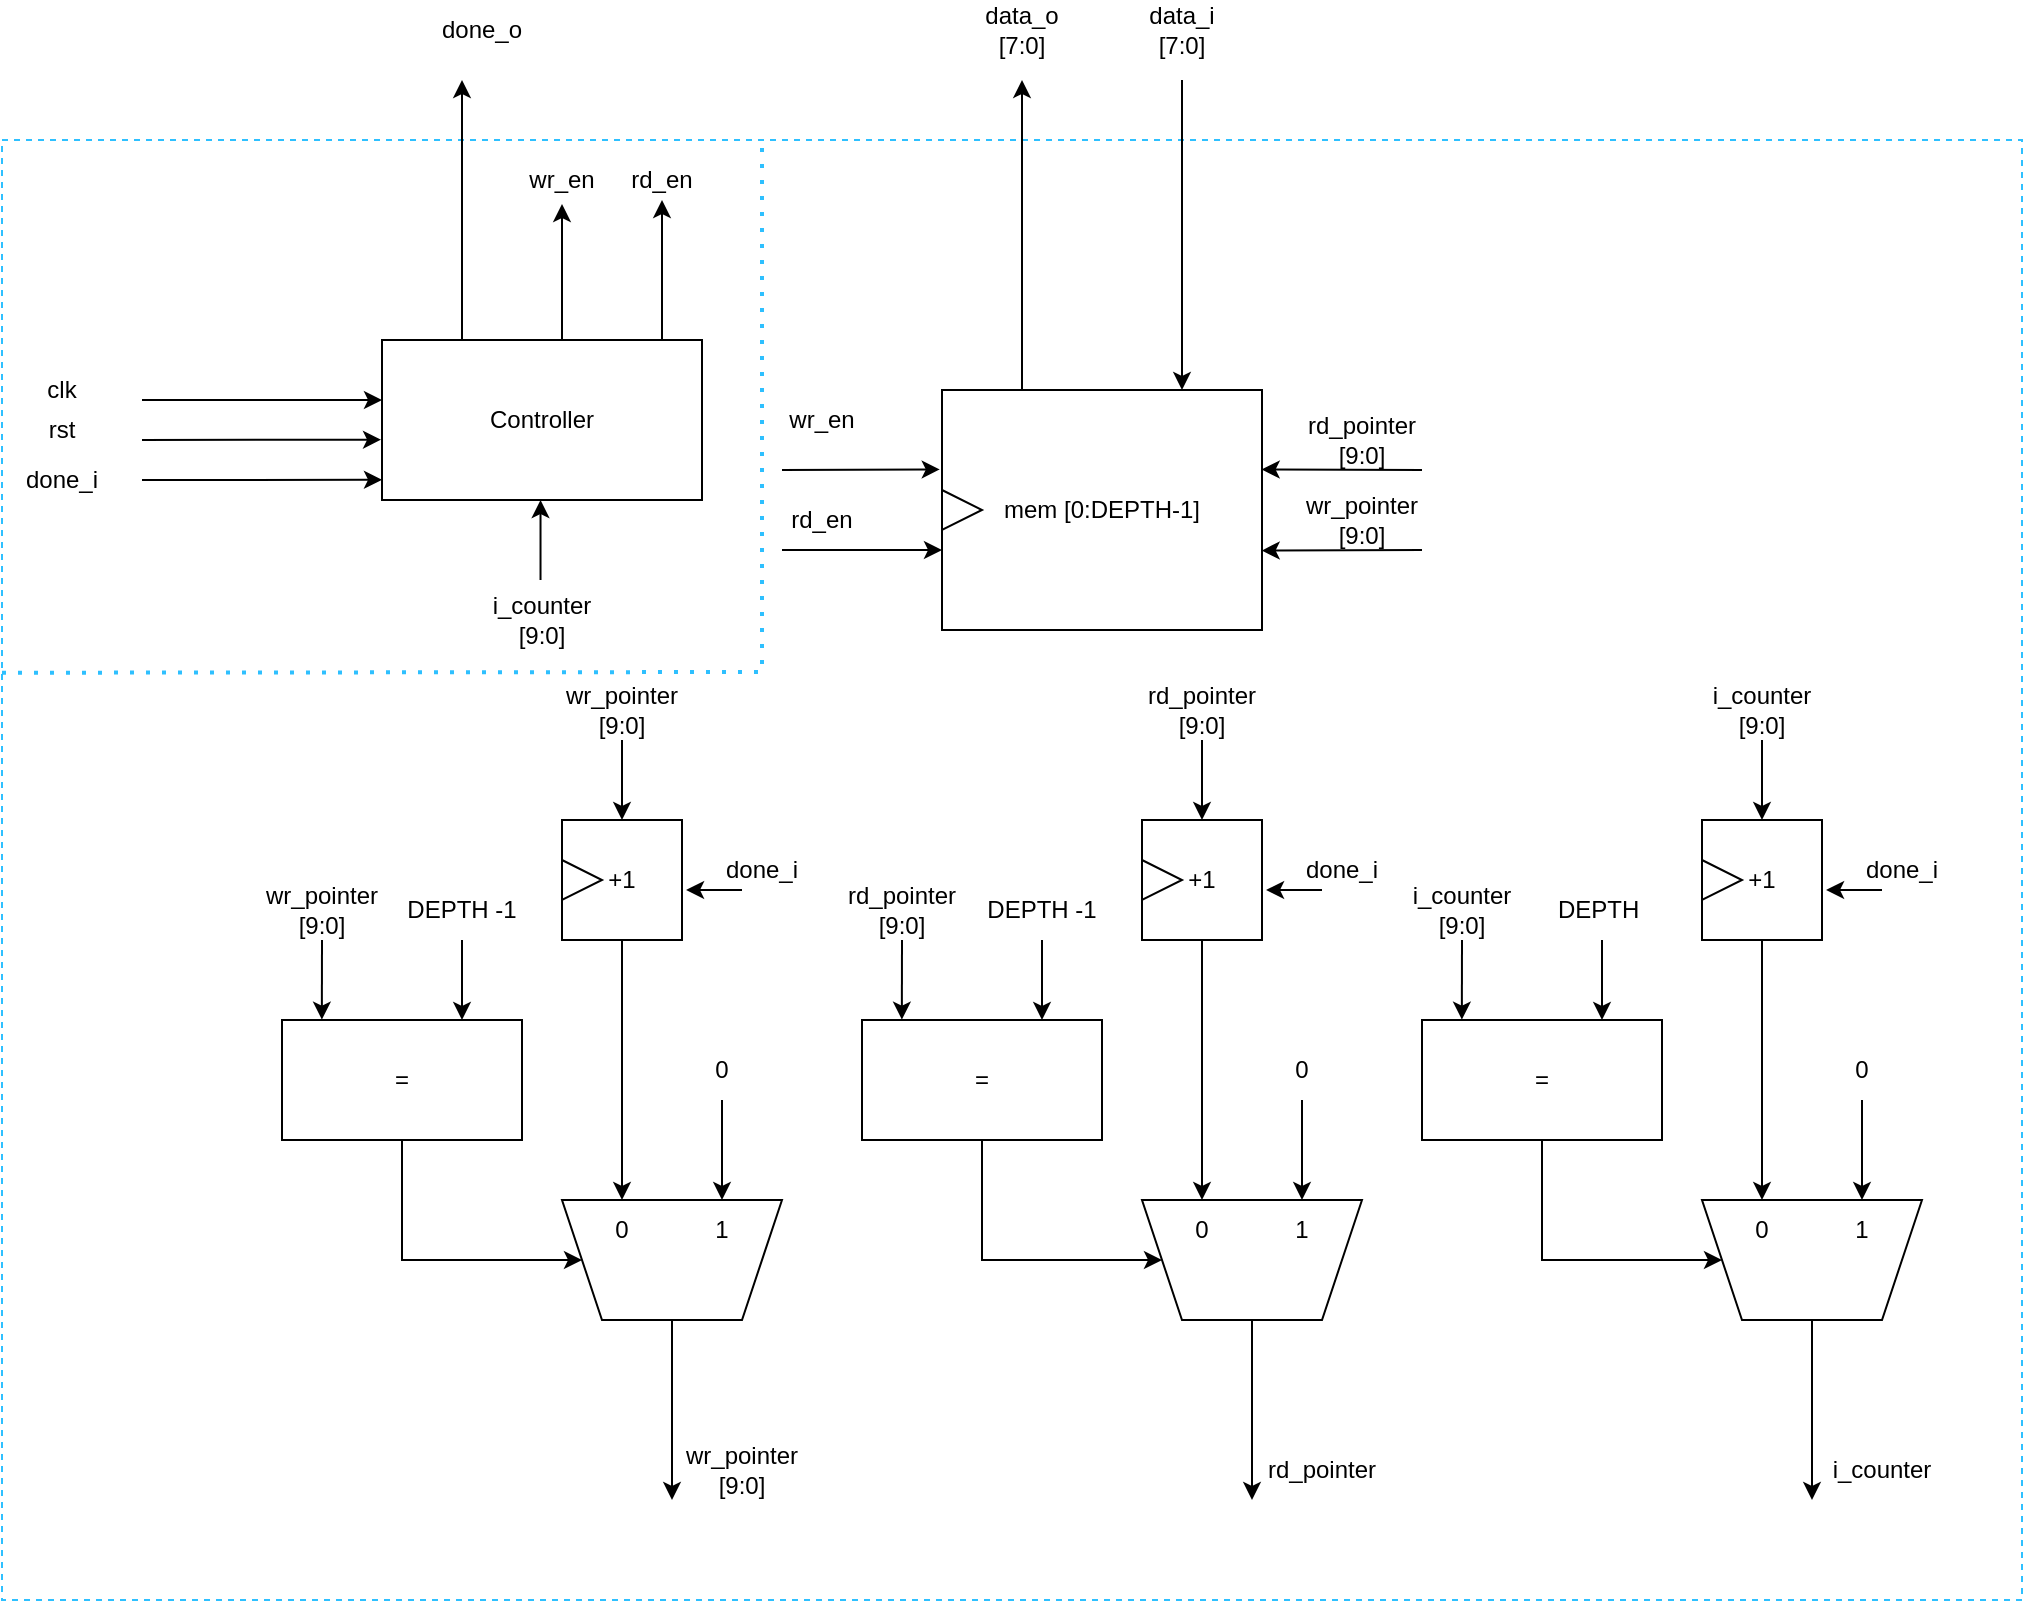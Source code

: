 <mxfile version="25.0.0">
  <diagram name="Page-1" id="U95p6Cpx4X8_NTuBjeX-">
    <mxGraphModel dx="1986" dy="585" grid="1" gridSize="10" guides="1" tooltips="1" connect="1" arrows="1" fold="1" page="1" pageScale="1" pageWidth="850" pageHeight="1100" math="0" shadow="0">
      <root>
        <mxCell id="0" />
        <mxCell id="1" parent="0" />
        <mxCell id="NXqf2K9GnVCpujMZNADp-1" value="" style="rounded=0;whiteSpace=wrap;html=1;strokeColor=#2EC0FF;dashed=1;" parent="1" vertex="1">
          <mxGeometry x="-30" y="310" width="1010" height="730" as="geometry" />
        </mxCell>
        <mxCell id="hZhW2IzUP-VDz9tQ_r6S-1" value="mem [0:DEPTH-1]" style="rounded=0;whiteSpace=wrap;html=1;" parent="1" vertex="1">
          <mxGeometry x="440" y="435" width="160" height="120" as="geometry" />
        </mxCell>
        <mxCell id="hZhW2IzUP-VDz9tQ_r6S-6" value="" style="endArrow=classic;html=1;rounded=0;entryX=0;entryY=0.375;entryDx=0;entryDy=0;entryPerimeter=0;" parent="1" target="hZhW2IzUP-VDz9tQ_r6S-8" edge="1">
          <mxGeometry width="50" height="50" relative="1" as="geometry">
            <mxPoint x="40" y="440" as="sourcePoint" />
            <mxPoint x="160" y="440" as="targetPoint" />
          </mxGeometry>
        </mxCell>
        <mxCell id="hZhW2IzUP-VDz9tQ_r6S-8" value="Controller" style="rounded=0;whiteSpace=wrap;html=1;" parent="1" vertex="1">
          <mxGeometry x="160" y="410" width="160" height="80" as="geometry" />
        </mxCell>
        <mxCell id="hZhW2IzUP-VDz9tQ_r6S-9" value="" style="endArrow=classic;html=1;rounded=0;entryX=-0.003;entryY=0.623;entryDx=0;entryDy=0;entryPerimeter=0;" parent="1" target="hZhW2IzUP-VDz9tQ_r6S-8" edge="1">
          <mxGeometry width="50" height="50" relative="1" as="geometry">
            <mxPoint x="40" y="460" as="sourcePoint" />
            <mxPoint x="70" y="470" as="targetPoint" />
          </mxGeometry>
        </mxCell>
        <mxCell id="hZhW2IzUP-VDz9tQ_r6S-10" value="" style="endArrow=classic;html=1;rounded=0;entryX=-0.003;entryY=0.623;entryDx=0;entryDy=0;entryPerimeter=0;" parent="1" edge="1">
          <mxGeometry width="50" height="50" relative="1" as="geometry">
            <mxPoint x="40" y="480" as="sourcePoint" />
            <mxPoint x="160" y="479.89" as="targetPoint" />
          </mxGeometry>
        </mxCell>
        <mxCell id="hZhW2IzUP-VDz9tQ_r6S-11" value="clk" style="text;html=1;align=center;verticalAlign=middle;whiteSpace=wrap;rounded=0;" parent="1" vertex="1">
          <mxGeometry x="-30" y="420" width="60" height="30" as="geometry" />
        </mxCell>
        <mxCell id="hZhW2IzUP-VDz9tQ_r6S-12" value="rst" style="text;html=1;align=center;verticalAlign=middle;whiteSpace=wrap;rounded=0;" parent="1" vertex="1">
          <mxGeometry x="-30" y="440" width="60" height="30" as="geometry" />
        </mxCell>
        <mxCell id="hZhW2IzUP-VDz9tQ_r6S-13" value="done_i" style="text;html=1;align=center;verticalAlign=middle;whiteSpace=wrap;rounded=0;" parent="1" vertex="1">
          <mxGeometry x="-30" y="465" width="60" height="30" as="geometry" />
        </mxCell>
        <mxCell id="hZhW2IzUP-VDz9tQ_r6S-15" value="" style="endArrow=classic;html=1;rounded=0;exitX=0.875;exitY=0;exitDx=0;exitDy=0;exitPerimeter=0;" parent="1" source="hZhW2IzUP-VDz9tQ_r6S-8" edge="1">
          <mxGeometry width="50" height="50" relative="1" as="geometry">
            <mxPoint x="300" y="408" as="sourcePoint" />
            <mxPoint x="300" y="340" as="targetPoint" />
          </mxGeometry>
        </mxCell>
        <mxCell id="hZhW2IzUP-VDz9tQ_r6S-16" value="" style="endArrow=classic;html=1;rounded=0;exitX=0.877;exitY=-0.024;exitDx=0;exitDy=0;exitPerimeter=0;" parent="1" edge="1">
          <mxGeometry width="50" height="50" relative="1" as="geometry">
            <mxPoint x="250" y="410" as="sourcePoint" />
            <mxPoint x="250" y="342" as="targetPoint" />
          </mxGeometry>
        </mxCell>
        <mxCell id="hZhW2IzUP-VDz9tQ_r6S-17" value="" style="endArrow=classic;html=1;rounded=0;exitX=0.877;exitY=-0.024;exitDx=0;exitDy=0;exitPerimeter=0;" parent="1" edge="1">
          <mxGeometry width="50" height="50" relative="1" as="geometry">
            <mxPoint x="200" y="410" as="sourcePoint" />
            <mxPoint x="200" y="280" as="targetPoint" />
          </mxGeometry>
        </mxCell>
        <mxCell id="hZhW2IzUP-VDz9tQ_r6S-18" value="done_o" style="text;html=1;align=center;verticalAlign=middle;whiteSpace=wrap;rounded=0;" parent="1" vertex="1">
          <mxGeometry x="180" y="240" width="60" height="30" as="geometry" />
        </mxCell>
        <mxCell id="hZhW2IzUP-VDz9tQ_r6S-19" value="wr_en" style="text;html=1;align=center;verticalAlign=middle;whiteSpace=wrap;rounded=0;" parent="1" vertex="1">
          <mxGeometry x="220" y="320" width="60" height="20" as="geometry" />
        </mxCell>
        <mxCell id="hZhW2IzUP-VDz9tQ_r6S-20" value="rd_en" style="text;html=1;align=center;verticalAlign=middle;whiteSpace=wrap;rounded=0;" parent="1" vertex="1">
          <mxGeometry x="270" y="320" width="60" height="20" as="geometry" />
        </mxCell>
        <mxCell id="hZhW2IzUP-VDz9tQ_r6S-21" value="" style="endArrow=classic;html=1;rounded=0;entryX=0.75;entryY=0;entryDx=0;entryDy=0;" parent="1" target="hZhW2IzUP-VDz9tQ_r6S-1" edge="1">
          <mxGeometry width="50" height="50" relative="1" as="geometry">
            <mxPoint x="560" y="280" as="sourcePoint" />
            <mxPoint x="532.381" y="235.003" as="targetPoint" />
          </mxGeometry>
        </mxCell>
        <mxCell id="hZhW2IzUP-VDz9tQ_r6S-22" value="data_i [7:0]" style="text;html=1;align=center;verticalAlign=middle;whiteSpace=wrap;rounded=0;" parent="1" vertex="1">
          <mxGeometry x="530" y="240" width="60" height="30" as="geometry" />
        </mxCell>
        <mxCell id="hZhW2IzUP-VDz9tQ_r6S-24" value="" style="endArrow=classic;html=1;rounded=0;entryX=-0.007;entryY=0.331;entryDx=0;entryDy=0;entryPerimeter=0;" parent="1" target="hZhW2IzUP-VDz9tQ_r6S-1" edge="1">
          <mxGeometry width="50" height="50" relative="1" as="geometry">
            <mxPoint x="360" y="475" as="sourcePoint" />
            <mxPoint x="430" y="420" as="targetPoint" />
          </mxGeometry>
        </mxCell>
        <mxCell id="hZhW2IzUP-VDz9tQ_r6S-25" value="wr_en" style="text;html=1;align=center;verticalAlign=middle;whiteSpace=wrap;rounded=0;" parent="1" vertex="1">
          <mxGeometry x="350" y="435" width="60" height="30" as="geometry" />
        </mxCell>
        <mxCell id="hZhW2IzUP-VDz9tQ_r6S-26" value="" style="endArrow=classic;html=1;rounded=0;" parent="1" edge="1">
          <mxGeometry width="50" height="50" relative="1" as="geometry">
            <mxPoint x="360" y="515" as="sourcePoint" />
            <mxPoint x="440" y="515" as="targetPoint" />
          </mxGeometry>
        </mxCell>
        <mxCell id="hZhW2IzUP-VDz9tQ_r6S-27" value="rd_en" style="text;html=1;align=center;verticalAlign=middle;whiteSpace=wrap;rounded=0;" parent="1" vertex="1">
          <mxGeometry x="350" y="485" width="60" height="30" as="geometry" />
        </mxCell>
        <mxCell id="hZhW2IzUP-VDz9tQ_r6S-30" value="" style="endArrow=classic;html=1;rounded=0;entryX=0.999;entryY=0.331;entryDx=0;entryDy=0;entryPerimeter=0;" parent="1" target="hZhW2IzUP-VDz9tQ_r6S-1" edge="1">
          <mxGeometry width="50" height="50" relative="1" as="geometry">
            <mxPoint x="680" y="475" as="sourcePoint" />
            <mxPoint x="600" y="477" as="targetPoint" />
          </mxGeometry>
        </mxCell>
        <mxCell id="hZhW2IzUP-VDz9tQ_r6S-31" value="rd_pointer [9:0]" style="text;html=1;align=center;verticalAlign=middle;whiteSpace=wrap;rounded=0;" parent="1" vertex="1">
          <mxGeometry x="620" y="445" width="60" height="30" as="geometry" />
        </mxCell>
        <mxCell id="hZhW2IzUP-VDz9tQ_r6S-32" value="" style="endArrow=classic;html=1;rounded=0;entryX=0.999;entryY=0.669;entryDx=0;entryDy=0;entryPerimeter=0;" parent="1" target="hZhW2IzUP-VDz9tQ_r6S-1" edge="1">
          <mxGeometry width="50" height="50" relative="1" as="geometry">
            <mxPoint x="680" y="515" as="sourcePoint" />
            <mxPoint x="710" y="535" as="targetPoint" />
          </mxGeometry>
        </mxCell>
        <mxCell id="hZhW2IzUP-VDz9tQ_r6S-33" value="wr_pointer [9:0]" style="text;html=1;align=center;verticalAlign=middle;whiteSpace=wrap;rounded=0;" parent="1" vertex="1">
          <mxGeometry x="620" y="485" width="60" height="30" as="geometry" />
        </mxCell>
        <mxCell id="hZhW2IzUP-VDz9tQ_r6S-37" value="=" style="rounded=0;whiteSpace=wrap;html=1;" parent="1" vertex="1">
          <mxGeometry x="110" y="750" width="120" height="60" as="geometry" />
        </mxCell>
        <mxCell id="hZhW2IzUP-VDz9tQ_r6S-38" value="" style="endArrow=classic;html=1;rounded=0;entryX=0.166;entryY=-0.003;entryDx=0;entryDy=0;entryPerimeter=0;" parent="1" target="hZhW2IzUP-VDz9tQ_r6S-37" edge="1">
          <mxGeometry width="50" height="50" relative="1" as="geometry">
            <mxPoint x="130" y="710" as="sourcePoint" />
            <mxPoint x="140" y="670" as="targetPoint" />
          </mxGeometry>
        </mxCell>
        <mxCell id="hZhW2IzUP-VDz9tQ_r6S-39" value="wr_pointer [9:0]" style="text;html=1;align=center;verticalAlign=middle;whiteSpace=wrap;rounded=0;" parent="1" vertex="1">
          <mxGeometry x="100" y="680" width="60" height="30" as="geometry" />
        </mxCell>
        <mxCell id="hZhW2IzUP-VDz9tQ_r6S-41" value="" style="endArrow=classic;html=1;rounded=0;entryX=0.166;entryY=-0.003;entryDx=0;entryDy=0;entryPerimeter=0;" parent="1" edge="1">
          <mxGeometry width="50" height="50" relative="1" as="geometry">
            <mxPoint x="200" y="710" as="sourcePoint" />
            <mxPoint x="200" y="750" as="targetPoint" />
          </mxGeometry>
        </mxCell>
        <mxCell id="hZhW2IzUP-VDz9tQ_r6S-42" value="DEPTH -1" style="text;html=1;align=center;verticalAlign=middle;whiteSpace=wrap;rounded=0;" parent="1" vertex="1">
          <mxGeometry x="170" y="680" width="60" height="30" as="geometry" />
        </mxCell>
        <mxCell id="hZhW2IzUP-VDz9tQ_r6S-43" value="" style="endArrow=classic;html=1;rounded=0;exitX=0.5;exitY=1;exitDx=0;exitDy=0;entryX=1;entryY=0.5;entryDx=0;entryDy=0;" parent="1" source="hZhW2IzUP-VDz9tQ_r6S-37" target="hZhW2IzUP-VDz9tQ_r6S-48" edge="1">
          <mxGeometry width="50" height="50" relative="1" as="geometry">
            <mxPoint x="160" y="870" as="sourcePoint" />
            <mxPoint x="170" y="860" as="targetPoint" />
            <Array as="points">
              <mxPoint x="170" y="870" />
            </Array>
          </mxGeometry>
        </mxCell>
        <mxCell id="hZhW2IzUP-VDz9tQ_r6S-44" value="" style="triangle;whiteSpace=wrap;html=1;" parent="1" vertex="1">
          <mxGeometry x="440" y="485" width="20" height="20" as="geometry" />
        </mxCell>
        <mxCell id="hZhW2IzUP-VDz9tQ_r6S-48" value="" style="shape=trapezoid;perimeter=trapezoidPerimeter;whiteSpace=wrap;html=1;fixedSize=1;rotation=180;" parent="1" vertex="1">
          <mxGeometry x="250" y="840" width="110" height="60" as="geometry" />
        </mxCell>
        <mxCell id="hZhW2IzUP-VDz9tQ_r6S-49" value="0" style="text;html=1;align=center;verticalAlign=middle;whiteSpace=wrap;rounded=0;" parent="1" vertex="1">
          <mxGeometry x="250" y="840" width="60" height="30" as="geometry" />
        </mxCell>
        <mxCell id="hZhW2IzUP-VDz9tQ_r6S-50" value="1" style="text;html=1;align=center;verticalAlign=middle;whiteSpace=wrap;rounded=0;" parent="1" vertex="1">
          <mxGeometry x="300" y="840" width="60" height="30" as="geometry" />
        </mxCell>
        <mxCell id="hZhW2IzUP-VDz9tQ_r6S-51" value="" style="endArrow=classic;html=1;rounded=0;entryX=0.5;entryY=0;entryDx=0;entryDy=0;" parent="1" target="hZhW2IzUP-VDz9tQ_r6S-50" edge="1">
          <mxGeometry width="50" height="50" relative="1" as="geometry">
            <mxPoint x="330" y="790" as="sourcePoint" />
            <mxPoint x="400" y="755" as="targetPoint" />
          </mxGeometry>
        </mxCell>
        <mxCell id="hZhW2IzUP-VDz9tQ_r6S-52" value="" style="endArrow=classic;html=1;rounded=0;entryX=0.5;entryY=0;entryDx=0;entryDy=0;exitX=0.5;exitY=1;exitDx=0;exitDy=0;" parent="1" source="hZhW2IzUP-VDz9tQ_r6S-55" target="hZhW2IzUP-VDz9tQ_r6S-49" edge="1">
          <mxGeometry width="50" height="50" relative="1" as="geometry">
            <mxPoint x="270" y="710" as="sourcePoint" />
            <mxPoint x="295" y="720" as="targetPoint" />
          </mxGeometry>
        </mxCell>
        <mxCell id="hZhW2IzUP-VDz9tQ_r6S-53" value="0" style="text;html=1;align=center;verticalAlign=middle;whiteSpace=wrap;rounded=0;" parent="1" vertex="1">
          <mxGeometry x="300" y="760" width="60" height="30" as="geometry" />
        </mxCell>
        <mxCell id="hZhW2IzUP-VDz9tQ_r6S-54" value="" style="endArrow=classic;html=1;rounded=0;exitX=0.5;exitY=0;exitDx=0;exitDy=0;" parent="1" source="hZhW2IzUP-VDz9tQ_r6S-48" edge="1">
          <mxGeometry width="50" height="50" relative="1" as="geometry">
            <mxPoint x="330" y="990" as="sourcePoint" />
            <mxPoint x="305" y="990" as="targetPoint" />
          </mxGeometry>
        </mxCell>
        <mxCell id="hZhW2IzUP-VDz9tQ_r6S-55" value="+1" style="rounded=0;whiteSpace=wrap;html=1;" parent="1" vertex="1">
          <mxGeometry x="250" y="650" width="60" height="60" as="geometry" />
        </mxCell>
        <mxCell id="hZhW2IzUP-VDz9tQ_r6S-56" value="" style="triangle;whiteSpace=wrap;html=1;" parent="1" vertex="1">
          <mxGeometry x="250" y="670" width="20" height="20" as="geometry" />
        </mxCell>
        <mxCell id="hZhW2IzUP-VDz9tQ_r6S-57" value="" style="endArrow=classic;html=1;rounded=0;entryX=1.034;entryY=0.583;entryDx=0;entryDy=0;entryPerimeter=0;" parent="1" target="hZhW2IzUP-VDz9tQ_r6S-55" edge="1">
          <mxGeometry width="50" height="50" relative="1" as="geometry">
            <mxPoint x="340" y="685" as="sourcePoint" />
            <mxPoint x="390" y="680" as="targetPoint" />
          </mxGeometry>
        </mxCell>
        <mxCell id="hZhW2IzUP-VDz9tQ_r6S-58" value="done_i" style="text;html=1;align=center;verticalAlign=middle;whiteSpace=wrap;rounded=0;" parent="1" vertex="1">
          <mxGeometry x="320" y="660" width="60" height="30" as="geometry" />
        </mxCell>
        <mxCell id="hZhW2IzUP-VDz9tQ_r6S-60" value="" style="endArrow=classic;html=1;rounded=0;entryX=0.166;entryY=-0.003;entryDx=0;entryDy=0;entryPerimeter=0;" parent="1" edge="1">
          <mxGeometry width="50" height="50" relative="1" as="geometry">
            <mxPoint x="280" y="610" as="sourcePoint" />
            <mxPoint x="280" y="650" as="targetPoint" />
          </mxGeometry>
        </mxCell>
        <mxCell id="hZhW2IzUP-VDz9tQ_r6S-61" value="wr_pointer [9:0]" style="text;html=1;align=center;verticalAlign=middle;whiteSpace=wrap;rounded=0;" parent="1" vertex="1">
          <mxGeometry x="250" y="580" width="60" height="30" as="geometry" />
        </mxCell>
        <mxCell id="hZhW2IzUP-VDz9tQ_r6S-63" value="wr_pointer [9:0]" style="text;html=1;align=center;verticalAlign=middle;whiteSpace=wrap;rounded=0;" parent="1" vertex="1">
          <mxGeometry x="310" y="960" width="60" height="30" as="geometry" />
        </mxCell>
        <mxCell id="hZhW2IzUP-VDz9tQ_r6S-64" value="=" style="rounded=0;whiteSpace=wrap;html=1;" parent="1" vertex="1">
          <mxGeometry x="400" y="750" width="120" height="60" as="geometry" />
        </mxCell>
        <mxCell id="hZhW2IzUP-VDz9tQ_r6S-65" value="" style="endArrow=classic;html=1;rounded=0;entryX=0.166;entryY=-0.003;entryDx=0;entryDy=0;entryPerimeter=0;" parent="1" target="hZhW2IzUP-VDz9tQ_r6S-64" edge="1">
          <mxGeometry width="50" height="50" relative="1" as="geometry">
            <mxPoint x="420" y="710" as="sourcePoint" />
            <mxPoint x="430" y="670" as="targetPoint" />
          </mxGeometry>
        </mxCell>
        <mxCell id="hZhW2IzUP-VDz9tQ_r6S-66" value="rd_pointer [9:0]" style="text;html=1;align=center;verticalAlign=middle;whiteSpace=wrap;rounded=0;" parent="1" vertex="1">
          <mxGeometry x="390" y="680" width="60" height="30" as="geometry" />
        </mxCell>
        <mxCell id="hZhW2IzUP-VDz9tQ_r6S-67" value="" style="endArrow=classic;html=1;rounded=0;entryX=0.166;entryY=-0.003;entryDx=0;entryDy=0;entryPerimeter=0;" parent="1" edge="1">
          <mxGeometry width="50" height="50" relative="1" as="geometry">
            <mxPoint x="490" y="710" as="sourcePoint" />
            <mxPoint x="490" y="750" as="targetPoint" />
          </mxGeometry>
        </mxCell>
        <mxCell id="hZhW2IzUP-VDz9tQ_r6S-68" value="DEPTH -1" style="text;html=1;align=center;verticalAlign=middle;whiteSpace=wrap;rounded=0;" parent="1" vertex="1">
          <mxGeometry x="460" y="680" width="60" height="30" as="geometry" />
        </mxCell>
        <mxCell id="hZhW2IzUP-VDz9tQ_r6S-69" value="" style="endArrow=classic;html=1;rounded=0;exitX=0.5;exitY=1;exitDx=0;exitDy=0;entryX=1;entryY=0.5;entryDx=0;entryDy=0;" parent="1" source="hZhW2IzUP-VDz9tQ_r6S-64" target="hZhW2IzUP-VDz9tQ_r6S-70" edge="1">
          <mxGeometry width="50" height="50" relative="1" as="geometry">
            <mxPoint x="450" y="870" as="sourcePoint" />
            <mxPoint x="460" y="860" as="targetPoint" />
            <Array as="points">
              <mxPoint x="460" y="870" />
            </Array>
          </mxGeometry>
        </mxCell>
        <mxCell id="hZhW2IzUP-VDz9tQ_r6S-70" value="" style="shape=trapezoid;perimeter=trapezoidPerimeter;whiteSpace=wrap;html=1;fixedSize=1;rotation=180;" parent="1" vertex="1">
          <mxGeometry x="540" y="840" width="110" height="60" as="geometry" />
        </mxCell>
        <mxCell id="hZhW2IzUP-VDz9tQ_r6S-71" value="0" style="text;html=1;align=center;verticalAlign=middle;whiteSpace=wrap;rounded=0;" parent="1" vertex="1">
          <mxGeometry x="540" y="840" width="60" height="30" as="geometry" />
        </mxCell>
        <mxCell id="hZhW2IzUP-VDz9tQ_r6S-72" value="1" style="text;html=1;align=center;verticalAlign=middle;whiteSpace=wrap;rounded=0;" parent="1" vertex="1">
          <mxGeometry x="590" y="840" width="60" height="30" as="geometry" />
        </mxCell>
        <mxCell id="hZhW2IzUP-VDz9tQ_r6S-73" value="" style="endArrow=classic;html=1;rounded=0;entryX=0.5;entryY=0;entryDx=0;entryDy=0;" parent="1" target="hZhW2IzUP-VDz9tQ_r6S-72" edge="1">
          <mxGeometry width="50" height="50" relative="1" as="geometry">
            <mxPoint x="620" y="790" as="sourcePoint" />
            <mxPoint x="690" y="755" as="targetPoint" />
          </mxGeometry>
        </mxCell>
        <mxCell id="hZhW2IzUP-VDz9tQ_r6S-74" value="" style="endArrow=classic;html=1;rounded=0;entryX=0.5;entryY=0;entryDx=0;entryDy=0;exitX=0.5;exitY=1;exitDx=0;exitDy=0;" parent="1" source="hZhW2IzUP-VDz9tQ_r6S-77" target="hZhW2IzUP-VDz9tQ_r6S-71" edge="1">
          <mxGeometry width="50" height="50" relative="1" as="geometry">
            <mxPoint x="560" y="710" as="sourcePoint" />
            <mxPoint x="585" y="720" as="targetPoint" />
          </mxGeometry>
        </mxCell>
        <mxCell id="hZhW2IzUP-VDz9tQ_r6S-75" value="0" style="text;html=1;align=center;verticalAlign=middle;whiteSpace=wrap;rounded=0;" parent="1" vertex="1">
          <mxGeometry x="590" y="760" width="60" height="30" as="geometry" />
        </mxCell>
        <mxCell id="hZhW2IzUP-VDz9tQ_r6S-76" value="" style="endArrow=classic;html=1;rounded=0;exitX=0.5;exitY=0;exitDx=0;exitDy=0;" parent="1" source="hZhW2IzUP-VDz9tQ_r6S-70" edge="1">
          <mxGeometry width="50" height="50" relative="1" as="geometry">
            <mxPoint x="620" y="990" as="sourcePoint" />
            <mxPoint x="595" y="990" as="targetPoint" />
          </mxGeometry>
        </mxCell>
        <mxCell id="hZhW2IzUP-VDz9tQ_r6S-77" value="+1" style="rounded=0;whiteSpace=wrap;html=1;" parent="1" vertex="1">
          <mxGeometry x="540" y="650" width="60" height="60" as="geometry" />
        </mxCell>
        <mxCell id="hZhW2IzUP-VDz9tQ_r6S-78" value="" style="triangle;whiteSpace=wrap;html=1;" parent="1" vertex="1">
          <mxGeometry x="540" y="670" width="20" height="20" as="geometry" />
        </mxCell>
        <mxCell id="hZhW2IzUP-VDz9tQ_r6S-79" value="" style="endArrow=classic;html=1;rounded=0;entryX=1.034;entryY=0.583;entryDx=0;entryDy=0;entryPerimeter=0;" parent="1" target="hZhW2IzUP-VDz9tQ_r6S-77" edge="1">
          <mxGeometry width="50" height="50" relative="1" as="geometry">
            <mxPoint x="630" y="685" as="sourcePoint" />
            <mxPoint x="680" y="680" as="targetPoint" />
          </mxGeometry>
        </mxCell>
        <mxCell id="hZhW2IzUP-VDz9tQ_r6S-80" value="done_i" style="text;html=1;align=center;verticalAlign=middle;whiteSpace=wrap;rounded=0;" parent="1" vertex="1">
          <mxGeometry x="610" y="660" width="60" height="30" as="geometry" />
        </mxCell>
        <mxCell id="hZhW2IzUP-VDz9tQ_r6S-81" value="" style="endArrow=classic;html=1;rounded=0;entryX=0.166;entryY=-0.003;entryDx=0;entryDy=0;entryPerimeter=0;" parent="1" edge="1">
          <mxGeometry width="50" height="50" relative="1" as="geometry">
            <mxPoint x="570" y="610" as="sourcePoint" />
            <mxPoint x="570" y="650" as="targetPoint" />
          </mxGeometry>
        </mxCell>
        <mxCell id="hZhW2IzUP-VDz9tQ_r6S-82" value="rd_pointer [9:0]" style="text;html=1;align=center;verticalAlign=middle;whiteSpace=wrap;rounded=0;" parent="1" vertex="1">
          <mxGeometry x="540" y="580" width="60" height="30" as="geometry" />
        </mxCell>
        <mxCell id="hZhW2IzUP-VDz9tQ_r6S-83" value="rd_pointer" style="text;html=1;align=center;verticalAlign=middle;whiteSpace=wrap;rounded=0;" parent="1" vertex="1">
          <mxGeometry x="600" y="960" width="60" height="30" as="geometry" />
        </mxCell>
        <mxCell id="hZhW2IzUP-VDz9tQ_r6S-85" value="" style="endArrow=none;dashed=1;html=1;dashPattern=1 3;strokeWidth=2;rounded=0;exitX=0;exitY=0.363;exitDx=0;exitDy=0;exitPerimeter=0;strokeColor=#2EC0FF;" parent="1" edge="1">
          <mxGeometry width="50" height="50" relative="1" as="geometry">
            <mxPoint x="-30" y="576.36" as="sourcePoint" />
            <mxPoint x="350" y="310" as="targetPoint" />
            <Array as="points">
              <mxPoint x="350" y="576" />
            </Array>
          </mxGeometry>
        </mxCell>
        <mxCell id="hZhW2IzUP-VDz9tQ_r6S-86" value="" style="endArrow=classic;html=1;rounded=0;exitX=0.25;exitY=0;exitDx=0;exitDy=0;" parent="1" source="hZhW2IzUP-VDz9tQ_r6S-1" edge="1">
          <mxGeometry width="50" height="50" relative="1" as="geometry">
            <mxPoint x="496" y="435.0" as="sourcePoint" />
            <mxPoint x="480" y="280" as="targetPoint" />
          </mxGeometry>
        </mxCell>
        <mxCell id="hZhW2IzUP-VDz9tQ_r6S-87" value="data_o [7:0]" style="text;html=1;align=center;verticalAlign=middle;whiteSpace=wrap;rounded=0;" parent="1" vertex="1">
          <mxGeometry x="450" y="240" width="60" height="30" as="geometry" />
        </mxCell>
        <mxCell id="hZhW2IzUP-VDz9tQ_r6S-90" value="" style="endArrow=classic;html=1;rounded=0;" parent="1" edge="1">
          <mxGeometry width="50" height="50" relative="1" as="geometry">
            <mxPoint x="239.26" y="530" as="sourcePoint" />
            <mxPoint x="239.26" y="490" as="targetPoint" />
          </mxGeometry>
        </mxCell>
        <mxCell id="hZhW2IzUP-VDz9tQ_r6S-94" value="=" style="rounded=0;whiteSpace=wrap;html=1;" parent="1" vertex="1">
          <mxGeometry x="680" y="750" width="120" height="60" as="geometry" />
        </mxCell>
        <mxCell id="hZhW2IzUP-VDz9tQ_r6S-95" value="" style="endArrow=classic;html=1;rounded=0;entryX=0.166;entryY=-0.003;entryDx=0;entryDy=0;entryPerimeter=0;" parent="1" target="hZhW2IzUP-VDz9tQ_r6S-94" edge="1">
          <mxGeometry width="50" height="50" relative="1" as="geometry">
            <mxPoint x="700" y="710" as="sourcePoint" />
            <mxPoint x="710" y="670" as="targetPoint" />
          </mxGeometry>
        </mxCell>
        <mxCell id="hZhW2IzUP-VDz9tQ_r6S-96" value="i_counter [9:0]" style="text;html=1;align=center;verticalAlign=middle;whiteSpace=wrap;rounded=0;" parent="1" vertex="1">
          <mxGeometry x="670" y="680" width="60" height="30" as="geometry" />
        </mxCell>
        <mxCell id="hZhW2IzUP-VDz9tQ_r6S-97" value="" style="endArrow=classic;html=1;rounded=0;entryX=0.166;entryY=-0.003;entryDx=0;entryDy=0;entryPerimeter=0;" parent="1" edge="1">
          <mxGeometry width="50" height="50" relative="1" as="geometry">
            <mxPoint x="770" y="710" as="sourcePoint" />
            <mxPoint x="770" y="750" as="targetPoint" />
          </mxGeometry>
        </mxCell>
        <mxCell id="hZhW2IzUP-VDz9tQ_r6S-98" value="DEPTH&amp;nbsp;" style="text;html=1;align=center;verticalAlign=middle;whiteSpace=wrap;rounded=0;" parent="1" vertex="1">
          <mxGeometry x="740" y="680" width="60" height="30" as="geometry" />
        </mxCell>
        <mxCell id="hZhW2IzUP-VDz9tQ_r6S-99" value="" style="endArrow=classic;html=1;rounded=0;exitX=0.5;exitY=1;exitDx=0;exitDy=0;entryX=1;entryY=0.5;entryDx=0;entryDy=0;" parent="1" source="hZhW2IzUP-VDz9tQ_r6S-94" target="hZhW2IzUP-VDz9tQ_r6S-100" edge="1">
          <mxGeometry width="50" height="50" relative="1" as="geometry">
            <mxPoint x="730" y="870" as="sourcePoint" />
            <mxPoint x="740" y="860" as="targetPoint" />
            <Array as="points">
              <mxPoint x="740" y="870" />
            </Array>
          </mxGeometry>
        </mxCell>
        <mxCell id="hZhW2IzUP-VDz9tQ_r6S-100" value="" style="shape=trapezoid;perimeter=trapezoidPerimeter;whiteSpace=wrap;html=1;fixedSize=1;rotation=180;" parent="1" vertex="1">
          <mxGeometry x="820" y="840" width="110" height="60" as="geometry" />
        </mxCell>
        <mxCell id="hZhW2IzUP-VDz9tQ_r6S-101" value="0" style="text;html=1;align=center;verticalAlign=middle;whiteSpace=wrap;rounded=0;" parent="1" vertex="1">
          <mxGeometry x="820" y="840" width="60" height="30" as="geometry" />
        </mxCell>
        <mxCell id="hZhW2IzUP-VDz9tQ_r6S-102" value="1" style="text;html=1;align=center;verticalAlign=middle;whiteSpace=wrap;rounded=0;" parent="1" vertex="1">
          <mxGeometry x="870" y="840" width="60" height="30" as="geometry" />
        </mxCell>
        <mxCell id="hZhW2IzUP-VDz9tQ_r6S-103" value="" style="endArrow=classic;html=1;rounded=0;entryX=0.5;entryY=0;entryDx=0;entryDy=0;" parent="1" target="hZhW2IzUP-VDz9tQ_r6S-102" edge="1">
          <mxGeometry width="50" height="50" relative="1" as="geometry">
            <mxPoint x="900" y="790" as="sourcePoint" />
            <mxPoint x="970" y="755" as="targetPoint" />
          </mxGeometry>
        </mxCell>
        <mxCell id="hZhW2IzUP-VDz9tQ_r6S-104" value="" style="endArrow=classic;html=1;rounded=0;entryX=0.5;entryY=0;entryDx=0;entryDy=0;exitX=0.5;exitY=1;exitDx=0;exitDy=0;" parent="1" source="hZhW2IzUP-VDz9tQ_r6S-107" target="hZhW2IzUP-VDz9tQ_r6S-101" edge="1">
          <mxGeometry width="50" height="50" relative="1" as="geometry">
            <mxPoint x="840" y="710" as="sourcePoint" />
            <mxPoint x="865" y="720" as="targetPoint" />
          </mxGeometry>
        </mxCell>
        <mxCell id="hZhW2IzUP-VDz9tQ_r6S-105" value="0" style="text;html=1;align=center;verticalAlign=middle;whiteSpace=wrap;rounded=0;" parent="1" vertex="1">
          <mxGeometry x="870" y="760" width="60" height="30" as="geometry" />
        </mxCell>
        <mxCell id="hZhW2IzUP-VDz9tQ_r6S-106" value="" style="endArrow=classic;html=1;rounded=0;exitX=0.5;exitY=0;exitDx=0;exitDy=0;" parent="1" source="hZhW2IzUP-VDz9tQ_r6S-100" edge="1">
          <mxGeometry width="50" height="50" relative="1" as="geometry">
            <mxPoint x="900" y="990" as="sourcePoint" />
            <mxPoint x="875" y="990" as="targetPoint" />
          </mxGeometry>
        </mxCell>
        <mxCell id="hZhW2IzUP-VDz9tQ_r6S-107" value="+1" style="rounded=0;whiteSpace=wrap;html=1;" parent="1" vertex="1">
          <mxGeometry x="820" y="650" width="60" height="60" as="geometry" />
        </mxCell>
        <mxCell id="hZhW2IzUP-VDz9tQ_r6S-108" value="" style="triangle;whiteSpace=wrap;html=1;" parent="1" vertex="1">
          <mxGeometry x="820" y="670" width="20" height="20" as="geometry" />
        </mxCell>
        <mxCell id="hZhW2IzUP-VDz9tQ_r6S-109" value="" style="endArrow=classic;html=1;rounded=0;entryX=1.034;entryY=0.583;entryDx=0;entryDy=0;entryPerimeter=0;" parent="1" target="hZhW2IzUP-VDz9tQ_r6S-107" edge="1">
          <mxGeometry width="50" height="50" relative="1" as="geometry">
            <mxPoint x="910" y="685" as="sourcePoint" />
            <mxPoint x="960" y="680" as="targetPoint" />
          </mxGeometry>
        </mxCell>
        <mxCell id="hZhW2IzUP-VDz9tQ_r6S-110" value="done_i" style="text;html=1;align=center;verticalAlign=middle;whiteSpace=wrap;rounded=0;" parent="1" vertex="1">
          <mxGeometry x="890" y="660" width="60" height="30" as="geometry" />
        </mxCell>
        <mxCell id="hZhW2IzUP-VDz9tQ_r6S-111" value="" style="endArrow=classic;html=1;rounded=0;entryX=0.166;entryY=-0.003;entryDx=0;entryDy=0;entryPerimeter=0;" parent="1" edge="1">
          <mxGeometry width="50" height="50" relative="1" as="geometry">
            <mxPoint x="850" y="610" as="sourcePoint" />
            <mxPoint x="850" y="650" as="targetPoint" />
          </mxGeometry>
        </mxCell>
        <mxCell id="hZhW2IzUP-VDz9tQ_r6S-112" value="i_counter [9:0]" style="text;html=1;align=center;verticalAlign=middle;whiteSpace=wrap;rounded=0;" parent="1" vertex="1">
          <mxGeometry x="820" y="580" width="60" height="30" as="geometry" />
        </mxCell>
        <mxCell id="hZhW2IzUP-VDz9tQ_r6S-113" value="i_counter" style="text;html=1;align=center;verticalAlign=middle;whiteSpace=wrap;rounded=0;" parent="1" vertex="1">
          <mxGeometry x="880" y="960" width="60" height="30" as="geometry" />
        </mxCell>
        <mxCell id="hZhW2IzUP-VDz9tQ_r6S-114" value="i_counter [9:0]" style="text;html=1;align=center;verticalAlign=middle;whiteSpace=wrap;rounded=0;" parent="1" vertex="1">
          <mxGeometry x="210" y="535" width="60" height="30" as="geometry" />
        </mxCell>
      </root>
    </mxGraphModel>
  </diagram>
</mxfile>
